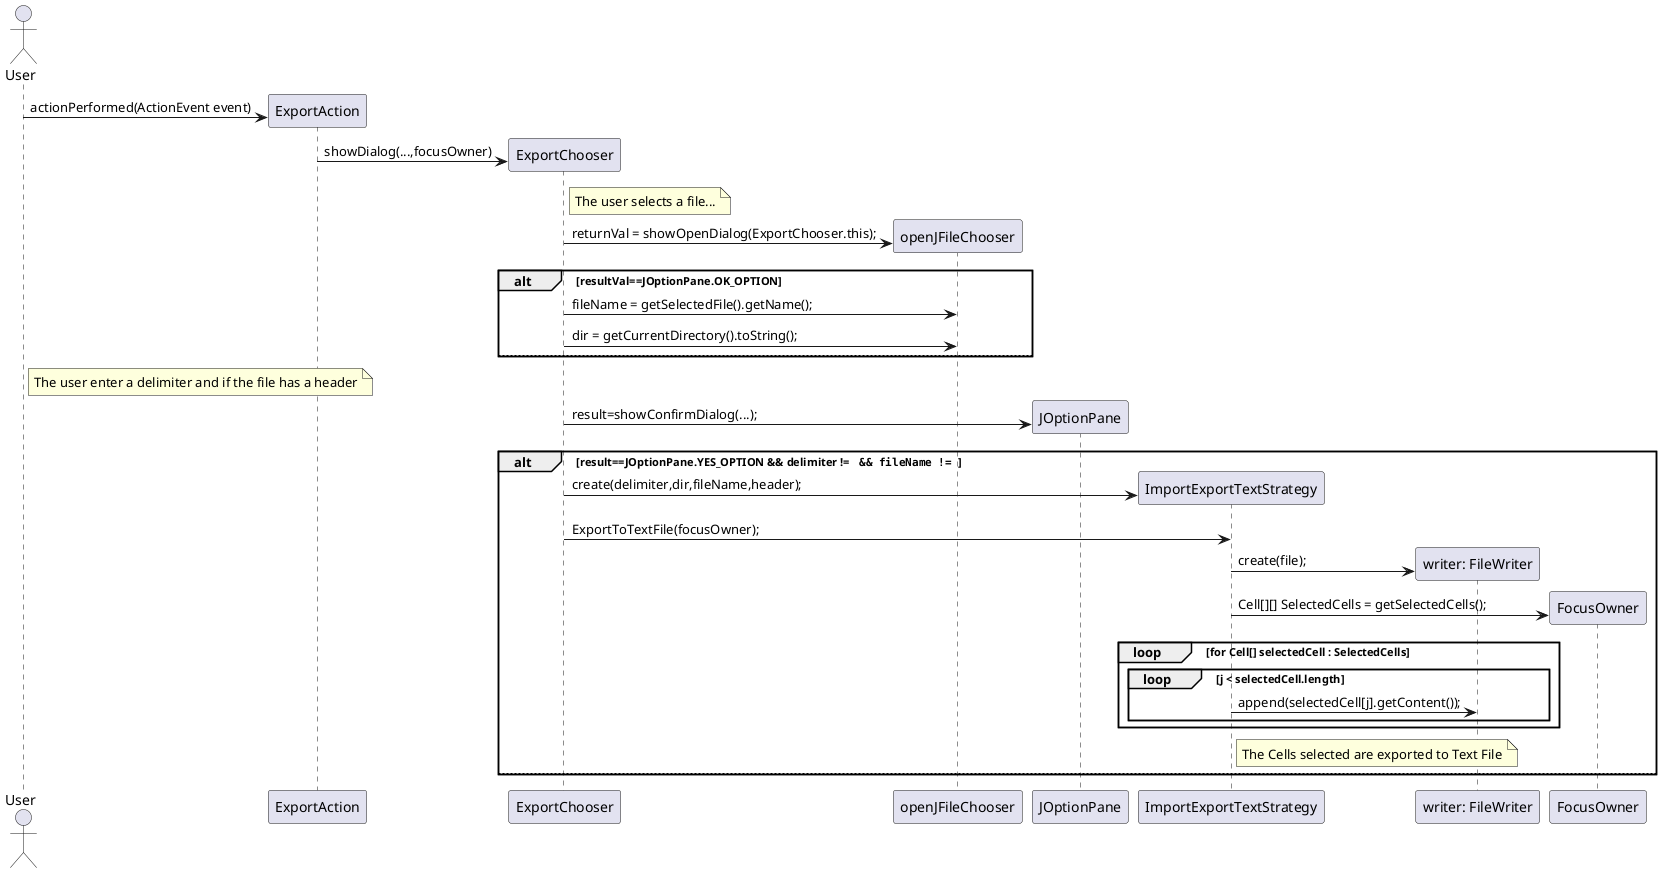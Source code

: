@startuml doc-files/ipc04_01_design_03.png
actor User

create ExportAction as ExpAct
User -> ExpAct:  actionPerformed(ActionEvent event)
create ExportChooser as ExpCh
ExpAct -> ExpCh:  showDialog(...,focusOwner)
create openJFileChooser as openJCh
note right of ExpCh
        The user selects a file...
end note
ExpCh -> openJCh: returnVal = showOpenDialog(ExportChooser.this);
alt resultVal==JOptionPane.OK_OPTION
    ExpCh -> openJCh : fileName = getSelectedFile().getName();
    ExpCh -> openJCh : dir = getCurrentDirectory().toString();
else
end
note right of User
        The user enter a delimiter and if the file has a header
end note
create JOptionPane as JOpt
ExpCh -> JOpt : result=showConfirmDialog(...);
alt result==JOptionPane.YES_OPTION && delimiter != "" && fileName != ""
    create ImportExportTextStrategy as IETStr
    ExpCh -> IETStr : create(delimiter,dir,fileName,header);
    ExpCh -> IETStr : ExportToTextFile(focusOwner);
    create "writer: FileWriter" as writer
    IETStr -> writer: create(file);
    create FocusOwner as focus
    IETStr -> focus : Cell[][] SelectedCells = getSelectedCells();
    loop for Cell[] selectedCell : SelectedCells
        loop j < selectedCell.length
        IETStr -> writer : append(selectedCell[j].getContent());
        end
    end
note right of IETStr
        The Cells selected are exported to Text File
end note
else
end
@enduml
